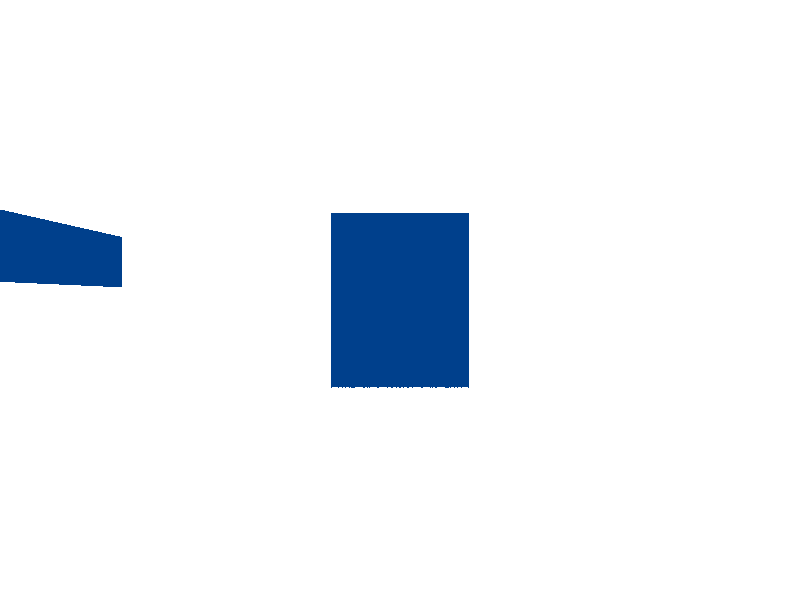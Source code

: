 #declare BarnWidth=1100;
#declare BarnLength=1200;
#declare BarnHeight=450;

#declare HalfBarnWidth=BarnWidth/2;
#declare HalfBarnLength=BarnLength/2;
#declare EyeHeight=175;

#declare Barn=box{
    <-HalfBarnWidth,0,-HalfBarnLength>
    <HalfBarnWidth,BarnHeight,HalfBarnLength>
    }; 
    
#declare Aisle=box{
    <-150,0,-HalfBarnLength>
    <150,BarnHeight,HalfBarnLength>
    };
    
#declare StallWidth=-HalfBarnWidth+399;
#declare StallLength=399-HalfBarnLength;

#declare Stall=box{
    <-HalfBarnWidth+1,0,-HalfBarnLength+1>
    <StallWidth,BarnHeight,StallLength>
    };
    
#declare FrontStallWindowLong=box{
    <-HalfBarnWidth+395,BarnHeight-300,10-HalfBarnLength>
    <-HalfBarnWidth+405,BarnHeight-150,HalfBarnLength-10>
    };
    
#declare FrontStallWindowShort=box{
    <148,BarnHeight-300,-200>
    <153,BarnHeight-150,HalfBarnLength-10>
    }; 

#declare SideStallWindow=box{
    <-HalfBarnWidth+10,BarnHeight-300,-StallLength-5>     
    <-HalfBarnWidth+390,BarnHeight-150,-StallLength+5>
    };
    
#declare OuterWindow=box{
    <-HalfBarnWidth+395,BarnHeight-250,10-HalfBarnLength>
    <-HalfBarnWidth+405,BarnHeight-150,HalfBarnLength-10>
    translate<-400,0,0>
    };
    
#declare StallDoorOpening=box{
    <-HalfBarnWidth+395,3,-400>
    <-HalfBarnWidth+401,BarnHeight-150,-200>
    };   

#declare MainDoorWidth=-275;
#declare MainDoorHeight=350;
#declare MainDoorDepth=6; 
#declare MainDoorDistanceFromLeftWall=412;
#declare MainDoorwayCutout=box{
    <0,0,-MainDoorDepth/2>
    <MainDoorWidth,MainDoorHeight,MainDoorDepth/2>
    translate<HalfBarnWidth-MainDoorDistanceFromLeftWall,0,HalfBarnLength>
    }; 
    

#declare CentralCameraPos= <0,EyeHeight,0>;
#declare OuterCameraPos= <0,650,-2000>;
#declare BackEntry= <0,EyeHeight,HalfBarnLength>;
#declare FrontEntry= <0,EyeHeight,-HalfBarnLength>;
#declare TopCameraPos= <0,2000,0>;

camera{
    location FrontEntry
    look_at  CentralCameraPos
    }   
    
light_source{
    <0,BarnHeight-10,0>
    rgb<1,1,1> *.5
    } 
    
#declare SunLight=light_source{
    <BarnWidth*2,BarnHeight*2,-BarnLength/2>
    rgb<.8,.8,.75> 
    parallel
    point_at<HalfBarnWidth,EyeHeight,HalfBarnLength>
    };
    
light_source{SunLight}   

#declare NumSkyLights=5;
#declare SkyLightPos=array[NumSkyLights] {<-BarnWidth,0,BarnLength>
                                          <-HalfBarnWidth,EyeHeight,-HalfBarnLength>
                                          <-HalfBarnWidth,BarnHeight*2,HalfBarnLength>
                                          <-HalfBarnWidth,0,HalfBarnLength>
                                          <-BarnWidth,EyeHeight,0>
                                          }
#declare SkyLights=union{
     #declare Index=0;
     #while (Index <NumSkyLights)
    light_source{
    <-HalfBarnWidth,BarnHeight*2,0>
    rgb<.75,.75,.85>*.1
    parallel
    point_at <0,0,0> 
    }   
    #declare Index=Index+1;
    #end   
    };
    
#declare SkyLightPos2=array[NumSkyLights] {<HalfBarnWidth,EyeHeight,-BarnLength>
                                          <BarnWidth,0,BarnLength>
                                          <HalfBarnWidth,BarnHeight*2,HalfBarnLength>
                                          <HalfBarnWidth,EyeHeight,BarnLength>
                                          <BarnWidth,0,0>}
#declare SkyLights2=union{
     #declare Index=0;
     #while (Index <NumSkyLights)
    light_source{
    <HalfBarnWidth,BarnHeight*2,0>
    rgb<.75,.75,.85>*.1 
    shadowless
    parallel
    point_at <0,0,0> 
    }   
    #declare Index=Index+1;
    #end   
    }; 
    

#declare NumSkyLights2=3;
#declare SkyLightPos3=array[NumSkyLights2] {<0,EyeHeight,HalfBarnLength>
                                          <10,BarnHeight,BarnLength>
                                          <-10,BarnHeight*2,HalfBarnLength>
                                         }
#declare SkyLights3=union{
     #declare Index=0;
     #while (Index <NumSkyLights2)
    light_source{
    <0,BarnHeight*2,HalfBarnLength>
    rgb<.75,.75,.85>*.01
    parallel  
    shadowless
    point_at <0,0,0> 
    }   
    #declare Index=Index+1;
    #end   
    }; 
         
#declare SkyLightPos4=array[NumSkyLights2] {<0,EyeHeight,-HalfBarnLength>
                                          <10,BarnHeight,-BarnLength>
                                          <-10,BarnHeight,-BarnLength>}
#declare SkyLights4=union{
     #declare Index=0;
     #while (Index <NumSkyLights2)
    light_source{
    <0,BarnHeight*2,HalfBarnLength>
    rgb<.75,.75,.85>*.01
    parallel
    point_at <0,0,0> 
    }   
    #declare Index=Index+1;
    #end   
    };          
    
light_source{SkyLights}
light_source{SkyLights2} 
light_source{SkyLights3}
light_source{SkyLights4}

#declare BounceLight1=light_source{
    <-BarnWidth/3,BarnHeight*1.25,-HalfBarnLength-50>
    rgb<1,1,1>  //multiplying this by 2 will change intensity
    spotlight
    radius 10 //this is an angle, not a distance.
    falloff 100000 //distance from center of light to edge of light (higher falloff in relation to radius -> fuzzy edges)
    tightness 10 //higher values will dim the light as it approaches the falloff edge
    point_at<-BarnWidth/3,BarnHeight/2,250>
    projected_through {Barn}
    };     
    
#declare BounceLight2=light_source{
    <-BarnWidth/3,BarnHeight*1.25,HalfBarnLength+50>
    rgb<1,1,1>  
    spotlight
    radius 10 
    falloff 100000 
    tightness 10
    point_at<-BarnWidth/3,BarnHeight/2,-250>
    projected_through {Barn}
    }; 
    
#declare BounceLight3=light_source{
    <BarnWidth/3,BarnHeight*1.05,HalfBarnLength>
    rgb<1,1,1>  
    spotlight
    radius 10 
    falloff 100000 
    tightness 10
    point_at<BarnWidth/3,BarnHeight/2,250>
    projected_through {Barn}
    };  
    
 
light_source{BounceLight1}
light_source{BounceLight2}
light_source{BounceLight3}

background{rgb<0,.25,.55>}    

difference{
    object{
        Barn             //outer wall
        scale 1.001}
    /*object{Barn
        translate<0,BarnHeight-5,0>}*/             //inner wall
    object{
        Aisle}
    object{    
        Stall}
    object{
        Stall
        translate<0,0,800>
        }
    object{
        Stall
        translate<0,0,401>
        }
    /*object{
        Stall
        translate<700,0,0>
        }*/
    object{
        Stall
        translate<700,0,800>
        }
    object{
        Stall
        translate<700,0,401>
        } 
    object{
        FrontStallWindowLong} 
    object{
        FrontStallWindowShort}
    object{
        SideStallWindow}
    object{
        SideStallWindow
        translate<0,0,-400>
        }
    object{
        SideStallWindow
        translate<700,0,0>
        }
    object{
        StallDoorOpening}
    object{
        StallDoorOpening
        translate<0,0,400>
        }
    object{
        StallDoorOpening
        translate<0,0,800>
        }
    object{
        StallDoorOpening
        translate<301,0,400>
        }
    object{
        StallDoorOpening
        translate<301,0,800>
        }
    object{
        MainDoorwayCutout}
    object{
        MainDoorwayCutout
        translate<0,0,-BarnLength>
        }
    object{
        OuterWindow}
    object{
        OuterWindow
        translate<1100,0,0>
        }
    texture{
        pigment{
            rgb<1,1,1>
            }
        finish{
            diffuse .5
            specular .001
            roughness 10
            }
            }
            }
            
            
    